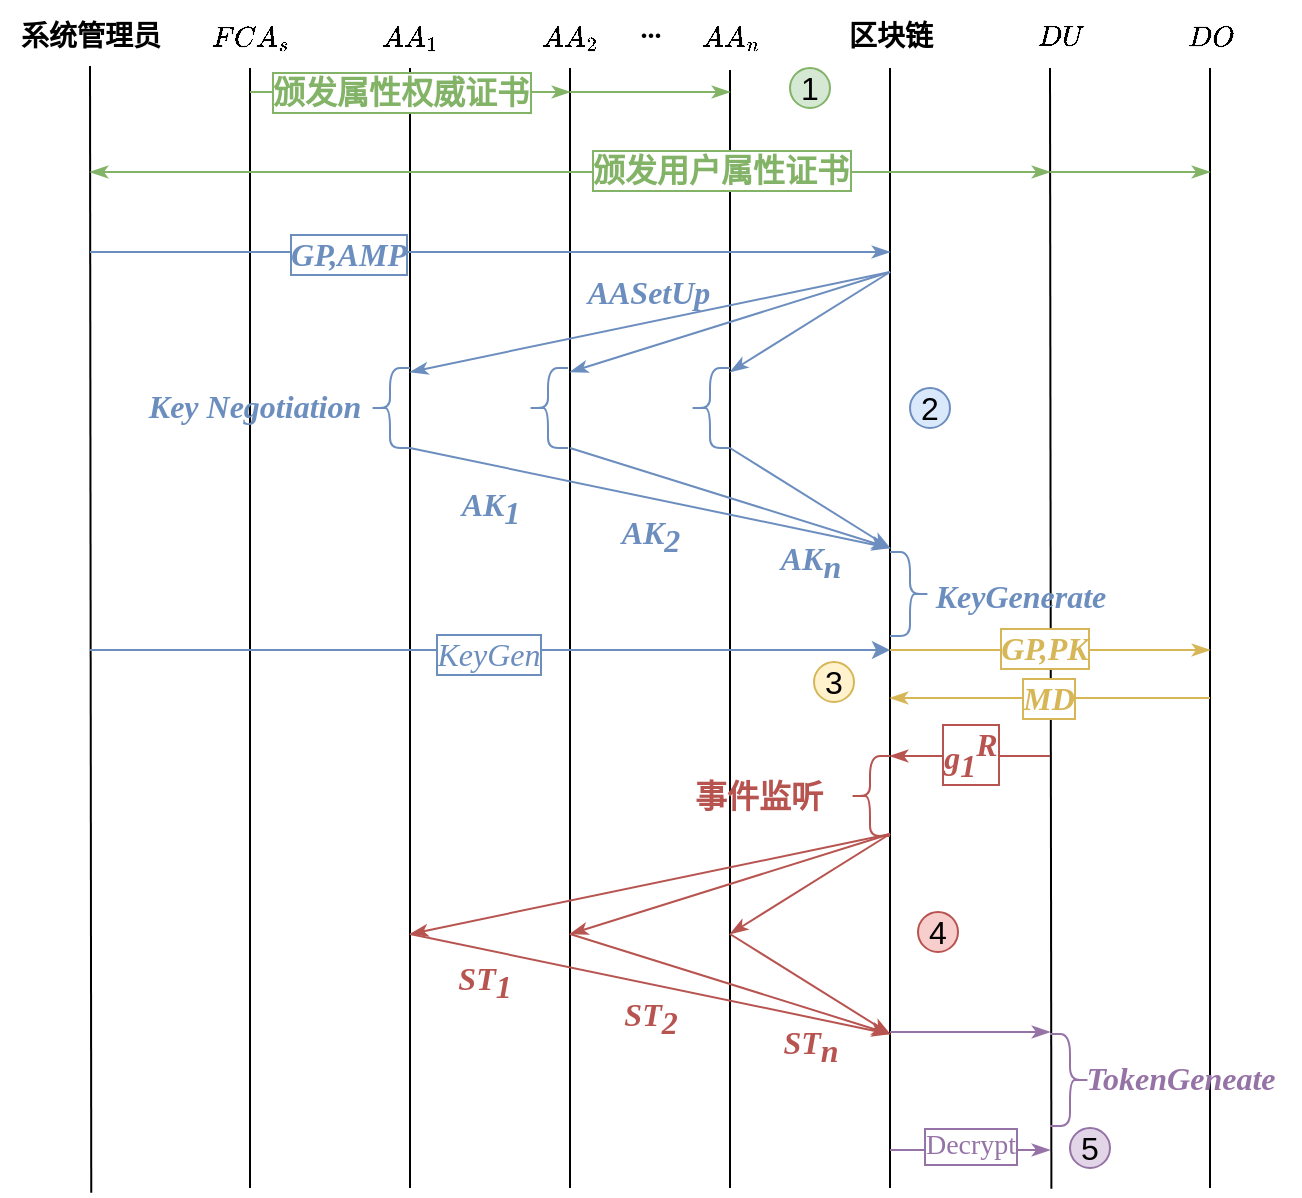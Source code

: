 <mxfile version="24.2.7" type="github">
  <diagram name="第 1 页" id="uIp9_sblfixBUAIgZwkg">
    <mxGraphModel dx="1751" dy="805" grid="1" gridSize="10" guides="1" tooltips="1" connect="1" arrows="1" fold="1" page="1" pageScale="1" pageWidth="827" pageHeight="1169" math="1" shadow="0">
      <root>
        <mxCell id="0" />
        <mxCell id="1" parent="0" />
        <mxCell id="2YJbEfZzeCw0bkBX_K2v-1" value="" style="endArrow=none;html=1;rounded=0;jumpStyle=sharp;endFill=0;fontFamily=Times New Roman;fontStyle=3;fontSize=16;" parent="1" edge="1">
          <mxGeometry width="50" height="50" relative="1" as="geometry">
            <mxPoint x="120" y="340" as="sourcePoint" />
            <mxPoint x="120" y="900" as="targetPoint" />
          </mxGeometry>
        </mxCell>
        <mxCell id="2YJbEfZzeCw0bkBX_K2v-4" value="" style="endArrow=none;html=1;rounded=0;jumpStyle=sharp;endFill=0;fontFamily=Times New Roman;fontStyle=3;fontSize=16;" parent="1" edge="1">
          <mxGeometry width="50" height="50" relative="1" as="geometry">
            <mxPoint x="360" y="341" as="sourcePoint" />
            <mxPoint x="360" y="900" as="targetPoint" />
          </mxGeometry>
        </mxCell>
        <mxCell id="2YJbEfZzeCw0bkBX_K2v-2" value="" style="endArrow=none;html=1;rounded=0;jumpStyle=sharp;endFill=0;fontFamily=Times New Roman;fontStyle=3;entryX=0.507;entryY=-0.02;entryDx=0;entryDy=0;entryPerimeter=0;fontSize=16;strokeWidth=1;" parent="1" edge="1">
          <mxGeometry width="50" height="50" relative="1" as="geometry">
            <mxPoint x="40" y="339" as="sourcePoint" />
            <mxPoint x="40.63" y="902.4" as="targetPoint" />
          </mxGeometry>
        </mxCell>
        <mxCell id="2YJbEfZzeCw0bkBX_K2v-3" value="" style="endArrow=none;html=1;rounded=0;jumpStyle=sharp;endFill=0;fontFamily=Times New Roman;fontStyle=3;fontSize=16;" parent="1" edge="1">
          <mxGeometry width="50" height="50" relative="1" as="geometry">
            <mxPoint x="280" y="340" as="sourcePoint" />
            <mxPoint x="280" y="900" as="targetPoint" />
          </mxGeometry>
        </mxCell>
        <mxCell id="2YJbEfZzeCw0bkBX_K2v-5" value="" style="endArrow=none;html=1;rounded=0;jumpStyle=sharp;endFill=0;fontFamily=Times New Roman;fontStyle=3;fontSize=16;" parent="1" edge="1">
          <mxGeometry width="50" height="50" relative="1" as="geometry">
            <mxPoint x="200" y="340" as="sourcePoint" />
            <mxPoint x="200" y="900" as="targetPoint" />
          </mxGeometry>
        </mxCell>
        <mxCell id="2YJbEfZzeCw0bkBX_K2v-6" value="" style="endArrow=none;html=1;rounded=0;jumpStyle=sharp;endFill=0;fontFamily=Times New Roman;fontStyle=3;fontSize=16;" parent="1" edge="1">
          <mxGeometry width="50" height="50" relative="1" as="geometry">
            <mxPoint x="440" y="340" as="sourcePoint" />
            <mxPoint x="440" y="900" as="targetPoint" />
          </mxGeometry>
        </mxCell>
        <mxCell id="2YJbEfZzeCw0bkBX_K2v-7" value="" style="endArrow=none;html=1;rounded=0;jumpStyle=sharp;endFill=0;fontFamily=Times New Roman;fontStyle=3;fontSize=16;" parent="1" edge="1">
          <mxGeometry width="50" height="50" relative="1" as="geometry">
            <mxPoint x="600" y="340" as="sourcePoint" />
            <mxPoint x="600" y="900" as="targetPoint" />
          </mxGeometry>
        </mxCell>
        <mxCell id="2YJbEfZzeCw0bkBX_K2v-8" value="" style="endArrow=none;html=1;rounded=0;jumpStyle=sharp;endFill=0;fontFamily=Times New Roman;fontStyle=3;entryX=0.51;entryY=-0.087;entryDx=0;entryDy=0;entryPerimeter=0;fontSize=16;" parent="1" edge="1">
          <mxGeometry width="50" height="50" relative="1" as="geometry">
            <mxPoint x="520" y="340" as="sourcePoint" />
            <mxPoint x="520.7" y="900.39" as="targetPoint" />
          </mxGeometry>
        </mxCell>
        <mxCell id="2YJbEfZzeCw0bkBX_K2v-10" value="" style="endArrow=classicThin;html=1;rounded=0;endFill=1;fontFamily=Times New Roman;fontStyle=3;fillColor=#d5e8d4;strokeColor=#82b366;fontSize=16;" parent="1" edge="1">
          <mxGeometry width="50" height="50" relative="1" as="geometry">
            <mxPoint x="120" y="352" as="sourcePoint" />
            <mxPoint x="280" y="352" as="targetPoint" />
          </mxGeometry>
        </mxCell>
        <mxCell id="2YJbEfZzeCw0bkBX_K2v-45" value="&lt;font style=&quot;font-style: normal; font-size: 16px;&quot; face=&quot;宋体&quot;&gt;颁发属性权威证书&lt;/font&gt;" style="edgeLabel;html=1;align=center;verticalAlign=middle;resizable=0;points=[];fontFamily=Times New Roman;fontStyle=3;fontColor=#82B366;fontSize=16;labelBorderColor=#82B366;" parent="2YJbEfZzeCw0bkBX_K2v-10" vertex="1" connectable="0">
          <mxGeometry x="-0.087" y="-2" relative="1" as="geometry">
            <mxPoint x="2" y="-2" as="offset" />
          </mxGeometry>
        </mxCell>
        <mxCell id="2YJbEfZzeCw0bkBX_K2v-11" value="" style="endArrow=classicThin;html=1;rounded=0;endFill=1;fontFamily=Times New Roman;fontStyle=3;fillColor=#d5e8d4;strokeColor=#82b366;fontSize=16;" parent="1" edge="1">
          <mxGeometry width="50" height="50" relative="1" as="geometry">
            <mxPoint x="280" y="352" as="sourcePoint" />
            <mxPoint x="360" y="352" as="targetPoint" />
          </mxGeometry>
        </mxCell>
        <mxCell id="2YJbEfZzeCw0bkBX_K2v-12" value="" style="endArrow=classicThin;html=1;rounded=0;endFill=1;fontFamily=Times New Roman;fontStyle=3;fillColor=#d5e8d4;strokeColor=#82b366;fontSize=16;" parent="1" edge="1">
          <mxGeometry width="50" height="50" relative="1" as="geometry">
            <mxPoint x="120" y="392" as="sourcePoint" />
            <mxPoint x="520" y="392" as="targetPoint" />
          </mxGeometry>
        </mxCell>
        <mxCell id="2YJbEfZzeCw0bkBX_K2v-46" value="&lt;font style=&quot;font-style: normal; font-size: 16px;&quot; face=&quot;宋体&quot;&gt;颁发用户属性证书&lt;/font&gt;" style="edgeLabel;html=1;align=center;verticalAlign=middle;resizable=0;points=[];fontFamily=Times New Roman;fontStyle=3;fontColor=#82B366;fontSize=16;labelBorderColor=#82B366;" parent="2YJbEfZzeCw0bkBX_K2v-12" vertex="1" connectable="0">
          <mxGeometry x="0.34" relative="1" as="geometry">
            <mxPoint x="-33" y="-1" as="offset" />
          </mxGeometry>
        </mxCell>
        <mxCell id="2YJbEfZzeCw0bkBX_K2v-13" value="" style="endArrow=classicThin;html=1;rounded=0;endFill=1;fontFamily=Times New Roman;fontStyle=3;fillColor=#d5e8d4;strokeColor=#82b366;fontSize=16;" parent="1" edge="1">
          <mxGeometry width="50" height="50" relative="1" as="geometry">
            <mxPoint x="520" y="392" as="sourcePoint" />
            <mxPoint x="600" y="392" as="targetPoint" />
          </mxGeometry>
        </mxCell>
        <mxCell id="2YJbEfZzeCw0bkBX_K2v-16" value="" style="endArrow=classicThin;html=1;rounded=0;endFill=1;fontFamily=Times New Roman;fontStyle=3;fillColor=#dae8fc;strokeColor=#6c8ebf;fontSize=16;" parent="1" edge="1">
          <mxGeometry width="50" height="50" relative="1" as="geometry">
            <mxPoint x="40" y="432" as="sourcePoint" />
            <mxPoint x="440" y="432" as="targetPoint" />
          </mxGeometry>
        </mxCell>
        <mxCell id="2YJbEfZzeCw0bkBX_K2v-47" value="GP,AMP" style="edgeLabel;html=1;align=center;verticalAlign=middle;resizable=0;points=[];fontFamily=Times New Roman;fontStyle=3;fontColor=#6c8ebf;fontSize=16;labelBorderColor=#6C8EBF;" parent="2YJbEfZzeCw0bkBX_K2v-16" vertex="1" connectable="0">
          <mxGeometry x="-0.355" y="-1" relative="1" as="geometry">
            <mxPoint as="offset" />
          </mxGeometry>
        </mxCell>
        <mxCell id="2YJbEfZzeCw0bkBX_K2v-17" value="" style="endArrow=classicThin;html=1;rounded=0;endFill=1;fontFamily=Times New Roman;fontStyle=3;fillColor=#dae8fc;strokeColor=#6c8ebf;fontSize=16;" parent="1" edge="1">
          <mxGeometry width="50" height="50" relative="1" as="geometry">
            <mxPoint x="440" y="442" as="sourcePoint" />
            <mxPoint x="200" y="492" as="targetPoint" />
          </mxGeometry>
        </mxCell>
        <mxCell id="2YJbEfZzeCw0bkBX_K2v-18" value="" style="endArrow=classicThin;html=1;rounded=0;endFill=1;fontFamily=Times New Roman;fontStyle=3;fillColor=#dae8fc;strokeColor=#6c8ebf;fontSize=16;" parent="1" edge="1">
          <mxGeometry width="50" height="50" relative="1" as="geometry">
            <mxPoint x="440" y="442" as="sourcePoint" />
            <mxPoint x="280" y="492" as="targetPoint" />
          </mxGeometry>
        </mxCell>
        <mxCell id="2YJbEfZzeCw0bkBX_K2v-19" value="" style="endArrow=classicThin;html=1;rounded=0;endFill=1;fontFamily=Times New Roman;fontStyle=3;fillColor=#dae8fc;strokeColor=#6c8ebf;fontSize=16;" parent="1" edge="1">
          <mxGeometry width="50" height="50" relative="1" as="geometry">
            <mxPoint x="440" y="442" as="sourcePoint" />
            <mxPoint x="360" y="492" as="targetPoint" />
          </mxGeometry>
        </mxCell>
        <mxCell id="2YJbEfZzeCw0bkBX_K2v-20" value="" style="endArrow=classicThin;html=1;rounded=0;endFill=1;fontFamily=Times New Roman;fontStyle=3;fillColor=#dae8fc;strokeColor=#6c8ebf;fontSize=16;" parent="1" edge="1">
          <mxGeometry width="50" height="50" relative="1" as="geometry">
            <mxPoint x="200" y="530" as="sourcePoint" />
            <mxPoint x="440" y="580" as="targetPoint" />
          </mxGeometry>
        </mxCell>
        <mxCell id="2YJbEfZzeCw0bkBX_K2v-21" value="" style="endArrow=classicThin;html=1;rounded=0;endFill=1;fontFamily=Times New Roman;fontStyle=3;fillColor=#dae8fc;strokeColor=#6c8ebf;fontSize=16;" parent="1" edge="1">
          <mxGeometry width="50" height="50" relative="1" as="geometry">
            <mxPoint x="280" y="530" as="sourcePoint" />
            <mxPoint x="440" y="580" as="targetPoint" />
          </mxGeometry>
        </mxCell>
        <mxCell id="2YJbEfZzeCw0bkBX_K2v-22" value="" style="endArrow=classicThin;html=1;rounded=0;endFill=1;fontFamily=Times New Roman;fontStyle=3;fillColor=#dae8fc;strokeColor=#6c8ebf;fontSize=16;" parent="1" edge="1">
          <mxGeometry width="50" height="50" relative="1" as="geometry">
            <mxPoint x="360" y="530" as="sourcePoint" />
            <mxPoint x="440" y="580" as="targetPoint" />
          </mxGeometry>
        </mxCell>
        <mxCell id="2YJbEfZzeCw0bkBX_K2v-23" value="" style="endArrow=classicThin;html=1;rounded=0;endFill=1;fontFamily=Times New Roman;fontStyle=3;fillColor=#fff2cc;strokeColor=#d6b656;fontSize=16;" parent="1" edge="1">
          <mxGeometry width="50" height="50" relative="1" as="geometry">
            <mxPoint x="440" y="631" as="sourcePoint" />
            <mxPoint x="600" y="631" as="targetPoint" />
          </mxGeometry>
        </mxCell>
        <mxCell id="2YJbEfZzeCw0bkBX_K2v-53" value="GP,PK" style="edgeLabel;html=1;align=center;verticalAlign=middle;resizable=0;points=[];fontFamily=Times New Roman;fontStyle=3;fontColor=#d6b656;fontSize=16;labelBackgroundColor=default;labelBorderColor=#D6B656;" parent="2YJbEfZzeCw0bkBX_K2v-23" vertex="1" connectable="0">
          <mxGeometry x="0.412" y="1" relative="1" as="geometry">
            <mxPoint x="-36" as="offset" />
          </mxGeometry>
        </mxCell>
        <mxCell id="2YJbEfZzeCw0bkBX_K2v-24" value="" style="endArrow=classicThin;html=1;rounded=0;endFill=1;fontFamily=Times New Roman;fontStyle=3;fillColor=#f8cecc;strokeColor=#b85450;fontColor=#B85450;fontSize=16;" parent="1" edge="1">
          <mxGeometry width="50" height="50" relative="1" as="geometry">
            <mxPoint x="520" y="684" as="sourcePoint" />
            <mxPoint x="440" y="684" as="targetPoint" />
          </mxGeometry>
        </mxCell>
        <mxCell id="2YJbEfZzeCw0bkBX_K2v-66" value="g&lt;sub style=&quot;font-size: 16px;&quot;&gt;1&lt;/sub&gt;&lt;sup style=&quot;font-size: 16px;&quot;&gt;R&lt;/sup&gt;" style="edgeLabel;html=1;align=center;verticalAlign=middle;resizable=0;points=[];fontFamily=Times New Roman;fontStyle=3;fontColor=#B85450;fontSize=16;labelBorderColor=#B85450;" parent="2YJbEfZzeCw0bkBX_K2v-24" vertex="1" connectable="0">
          <mxGeometry y="-1" relative="1" as="geometry">
            <mxPoint as="offset" />
          </mxGeometry>
        </mxCell>
        <mxCell id="2YJbEfZzeCw0bkBX_K2v-25" value="" style="endArrow=classicThin;html=1;rounded=0;endFill=1;fontFamily=Times New Roman;fontStyle=3;fontColor=#B85450;fillColor=#f8cecc;strokeColor=#b85450;fontSize=16;" parent="1" edge="1">
          <mxGeometry width="50" height="50" relative="1" as="geometry">
            <mxPoint x="440" y="723" as="sourcePoint" />
            <mxPoint x="200" y="773" as="targetPoint" />
          </mxGeometry>
        </mxCell>
        <mxCell id="2YJbEfZzeCw0bkBX_K2v-26" value="" style="endArrow=classicThin;html=1;rounded=0;endFill=1;fontFamily=Times New Roman;fontStyle=3;fontColor=#B85450;fillColor=#f8cecc;strokeColor=#b85450;fontSize=16;" parent="1" edge="1">
          <mxGeometry width="50" height="50" relative="1" as="geometry">
            <mxPoint x="440" y="723" as="sourcePoint" />
            <mxPoint x="280" y="773" as="targetPoint" />
          </mxGeometry>
        </mxCell>
        <mxCell id="2YJbEfZzeCw0bkBX_K2v-27" value="" style="endArrow=classicThin;html=1;rounded=0;endFill=1;fontFamily=Times New Roman;fontStyle=3;fontColor=#B85450;fillColor=#f8cecc;strokeColor=#b85450;fontSize=16;" parent="1" edge="1">
          <mxGeometry width="50" height="50" relative="1" as="geometry">
            <mxPoint x="440" y="723" as="sourcePoint" />
            <mxPoint x="360" y="773" as="targetPoint" />
          </mxGeometry>
        </mxCell>
        <mxCell id="2YJbEfZzeCw0bkBX_K2v-28" value="" style="endArrow=classicThin;html=1;rounded=0;endFill=1;fontFamily=Times New Roman;fontStyle=3;fontColor=#B85450;fillColor=#f8cecc;strokeColor=#b85450;fontSize=16;" parent="1" edge="1">
          <mxGeometry width="50" height="50" relative="1" as="geometry">
            <mxPoint x="360" y="773" as="sourcePoint" />
            <mxPoint x="440" y="823" as="targetPoint" />
          </mxGeometry>
        </mxCell>
        <mxCell id="2YJbEfZzeCw0bkBX_K2v-29" value="" style="endArrow=classicThin;html=1;rounded=0;endFill=1;fontFamily=Times New Roman;fontStyle=3;fontColor=#B85450;fillColor=#f8cecc;strokeColor=#b85450;fontSize=16;" parent="1" edge="1">
          <mxGeometry width="50" height="50" relative="1" as="geometry">
            <mxPoint x="280" y="773" as="sourcePoint" />
            <mxPoint x="440" y="823" as="targetPoint" />
          </mxGeometry>
        </mxCell>
        <mxCell id="2YJbEfZzeCw0bkBX_K2v-30" value="" style="endArrow=classicThin;html=1;rounded=0;endFill=1;fontFamily=Times New Roman;fontStyle=3;fontColor=#B85450;fillColor=#f8cecc;strokeColor=#b85450;fontSize=16;" parent="1" edge="1">
          <mxGeometry width="50" height="50" relative="1" as="geometry">
            <mxPoint x="200" y="773" as="sourcePoint" />
            <mxPoint x="440" y="823" as="targetPoint" />
          </mxGeometry>
        </mxCell>
        <mxCell id="2YJbEfZzeCw0bkBX_K2v-31" value="" style="endArrow=classicThin;html=1;rounded=0;endFill=1;fontFamily=Times New Roman;fontStyle=0;fillColor=#e1d5e7;strokeColor=#9673a6;fontSize=14;" parent="1" edge="1">
          <mxGeometry width="50" height="50" relative="1" as="geometry">
            <mxPoint x="440" y="881" as="sourcePoint" />
            <mxPoint x="520" y="881" as="targetPoint" />
          </mxGeometry>
        </mxCell>
        <mxCell id="2YJbEfZzeCw0bkBX_K2v-67" value="Decrypt" style="edgeLabel;html=1;align=center;verticalAlign=middle;resizable=0;points=[];fontFamily=Times New Roman;fontStyle=0;fontColor=#9673a6;fontSize=14;labelBorderColor=#9673a6;" parent="2YJbEfZzeCw0bkBX_K2v-31" vertex="1" connectable="0">
          <mxGeometry x="0.1" y="-1" relative="1" as="geometry">
            <mxPoint x="-4" y="-3" as="offset" />
          </mxGeometry>
        </mxCell>
        <mxCell id="2YJbEfZzeCw0bkBX_K2v-34" value="$$FCA_s$$" style="text;html=1;align=center;verticalAlign=middle;resizable=0;points=[];autosize=1;strokeColor=none;fillColor=none;fontFamily=Times New Roman;fontStyle=1;fontSize=14;" parent="1" vertex="1">
          <mxGeometry x="75" y="310" width="90" height="30" as="geometry" />
        </mxCell>
        <mxCell id="2YJbEfZzeCw0bkBX_K2v-37" value="$$AA_1$$" style="text;html=1;align=center;verticalAlign=middle;resizable=0;points=[];autosize=1;strokeColor=none;fillColor=none;fontFamily=Times New Roman;fontStyle=1;fontSize=14;" parent="1" vertex="1">
          <mxGeometry x="155" y="310" width="90" height="30" as="geometry" />
        </mxCell>
        <mxCell id="2YJbEfZzeCw0bkBX_K2v-38" value="$$AA_2$$" style="text;html=1;align=center;verticalAlign=middle;resizable=0;points=[];autosize=1;strokeColor=none;fillColor=none;fontFamily=Times New Roman;fontStyle=1;fontSize=14;" parent="1" vertex="1">
          <mxGeometry x="235" y="310" width="90" height="30" as="geometry" />
        </mxCell>
        <mxCell id="2YJbEfZzeCw0bkBX_K2v-39" value="$$AA_n$$" style="text;html=1;align=center;verticalAlign=middle;resizable=0;points=[];autosize=1;strokeColor=none;fillColor=none;fontFamily=Times New Roman;fontStyle=1;fontSize=14;" parent="1" vertex="1">
          <mxGeometry x="315" y="310" width="90" height="30" as="geometry" />
        </mxCell>
        <mxCell id="2YJbEfZzeCw0bkBX_K2v-40" value="..." style="text;html=1;align=center;verticalAlign=middle;resizable=0;points=[];autosize=1;strokeColor=none;fillColor=none;fontFamily=Times New Roman;fontStyle=1;fontSize=14;" parent="1" vertex="1">
          <mxGeometry x="305" y="306" width="30" height="30" as="geometry" />
        </mxCell>
        <mxCell id="2YJbEfZzeCw0bkBX_K2v-41" value="区块链" style="text;html=1;align=center;verticalAlign=middle;resizable=0;points=[];autosize=1;strokeColor=none;fillColor=none;fontFamily=宋体;fontStyle=1;fontSize=14;" parent="1" vertex="1">
          <mxGeometry x="405" y="310" width="70" height="30" as="geometry" />
        </mxCell>
        <mxCell id="2YJbEfZzeCw0bkBX_K2v-43" value="&lt;span style=&quot;font-family: &amp;quot;Times New Roman&amp;quot;;&quot;&gt;$$DO$$&lt;/span&gt;" style="text;html=1;align=center;verticalAlign=middle;resizable=0;points=[];autosize=1;strokeColor=none;fillColor=none;fontFamily=宋体;fontStyle=1;fontSize=14;" parent="1" vertex="1">
          <mxGeometry x="565" y="310" width="70" height="30" as="geometry" />
        </mxCell>
        <mxCell id="2YJbEfZzeCw0bkBX_K2v-48" value="AK&lt;sub style=&quot;font-size: 16px;&quot;&gt;1&lt;/sub&gt;" style="text;html=1;align=center;verticalAlign=middle;resizable=0;points=[];autosize=1;fontFamily=Times New Roman;fontStyle=3;fontColor=#6c8ebf;fontSize=16;" parent="1" vertex="1">
          <mxGeometry x="215" y="540" width="50" height="40" as="geometry" />
        </mxCell>
        <mxCell id="2YJbEfZzeCw0bkBX_K2v-49" value="AK&lt;sub style=&quot;font-size: 16px;&quot;&gt;2&lt;/sub&gt;" style="text;html=1;align=center;verticalAlign=middle;resizable=0;points=[];autosize=1;strokeColor=none;fillColor=none;fontFamily=Times New Roman;fontStyle=3;fontColor=#6c8ebf;fontSize=16;" parent="1" vertex="1">
          <mxGeometry x="295" y="554" width="50" height="40" as="geometry" />
        </mxCell>
        <mxCell id="2YJbEfZzeCw0bkBX_K2v-50" value="AK&lt;span style=&quot;font-size: 16px;&quot;&gt;&lt;sub style=&quot;font-size: 16px;&quot;&gt;n&lt;/sub&gt;&lt;/span&gt;" style="text;html=1;align=center;verticalAlign=middle;resizable=0;points=[];autosize=1;strokeColor=none;fillColor=none;fontFamily=Times New Roman;fontStyle=3;fontColor=#6c8ebf;fontSize=16;" parent="1" vertex="1">
          <mxGeometry x="375" y="567" width="50" height="40" as="geometry" />
        </mxCell>
        <mxCell id="2YJbEfZzeCw0bkBX_K2v-51" value="" style="shape=curlyBracket;whiteSpace=wrap;html=1;rounded=1;flipH=1;labelPosition=right;verticalLabelPosition=middle;align=left;verticalAlign=middle;size=0.5;fontFamily=Times New Roman;fontStyle=3;fillColor=#dae8fc;strokeColor=#6c8ebf;fontSize=16;" parent="1" vertex="1">
          <mxGeometry x="440" y="582" width="20" height="42" as="geometry" />
        </mxCell>
        <mxCell id="2YJbEfZzeCw0bkBX_K2v-52" value="&lt;font color=&quot;#6c8ebf&quot; style=&quot;font-size: 16px;&quot;&gt;KeyGenerate&lt;/font&gt;" style="text;html=1;align=center;verticalAlign=middle;resizable=0;points=[];autosize=1;strokeColor=none;fillColor=none;fontFamily=Times New Roman;fontStyle=3;fontSize=16;" parent="1" vertex="1">
          <mxGeometry x="450" y="589" width="110" height="30" as="geometry" />
        </mxCell>
        <mxCell id="2YJbEfZzeCw0bkBX_K2v-56" value="" style="shape=curlyBracket;whiteSpace=wrap;html=1;rounded=1;labelPosition=left;verticalLabelPosition=middle;align=right;verticalAlign=middle;fontFamily=Times New Roman;fontStyle=3;fillColor=#f8cecc;strokeColor=#b85450;fontSize=16;" parent="1" vertex="1">
          <mxGeometry x="420" y="684" width="20" height="40" as="geometry" />
        </mxCell>
        <mxCell id="2YJbEfZzeCw0bkBX_K2v-57" value="&lt;font style=&quot;font-style: normal; font-size: 16px;&quot; face=&quot;宋体&quot;&gt;事件监听&lt;/font&gt;" style="text;html=1;align=center;verticalAlign=middle;resizable=0;points=[];autosize=1;strokeColor=none;fillColor=none;fontFamily=Times New Roman;fontStyle=3;fontColor=#B85450;fontSize=16;" parent="1" vertex="1">
          <mxGeometry x="329" y="689" width="90" height="30" as="geometry" />
        </mxCell>
        <mxCell id="2YJbEfZzeCw0bkBX_K2v-58" value="ST&lt;sub style=&quot;font-size: 16px;&quot;&gt;1&lt;/sub&gt;" style="text;html=1;align=center;verticalAlign=middle;resizable=0;points=[];autosize=1;strokeColor=none;fillColor=none;fontFamily=Times New Roman;fontStyle=3;fontColor=#B85450;fontSize=16;" parent="1" vertex="1">
          <mxGeometry x="212" y="777" width="50" height="40" as="geometry" />
        </mxCell>
        <mxCell id="2YJbEfZzeCw0bkBX_K2v-60" value="ST&lt;sub style=&quot;font-size: 16px;&quot;&gt;2&lt;/sub&gt;" style="text;html=1;align=center;verticalAlign=middle;resizable=0;points=[];autosize=1;strokeColor=none;fillColor=none;fontFamily=Times New Roman;fontStyle=3;fontColor=#B85450;fontSize=16;" parent="1" vertex="1">
          <mxGeometry x="295" y="795" width="50" height="40" as="geometry" />
        </mxCell>
        <mxCell id="2YJbEfZzeCw0bkBX_K2v-61" value="ST&lt;sub style=&quot;font-size: 16px;&quot;&gt;n&lt;/sub&gt;" style="text;html=1;align=center;verticalAlign=middle;resizable=0;points=[];autosize=1;strokeColor=none;fillColor=none;fontFamily=Times New Roman;fontStyle=3;fontColor=#B85450;fontSize=16;" parent="1" vertex="1">
          <mxGeometry x="375" y="809" width="50" height="40" as="geometry" />
        </mxCell>
        <mxCell id="2YJbEfZzeCw0bkBX_K2v-63" value="" style="shape=curlyBracket;whiteSpace=wrap;html=1;rounded=1;flipH=1;labelPosition=right;verticalLabelPosition=middle;align=left;verticalAlign=middle;size=0.5;fontFamily=Times New Roman;fontStyle=3;fillColor=#e1d5e7;strokeColor=#9673a6;fontSize=16;" parent="1" vertex="1">
          <mxGeometry x="520" y="823" width="20" height="46" as="geometry" />
        </mxCell>
        <mxCell id="2YJbEfZzeCw0bkBX_K2v-64" value="TokenGeneate" style="text;html=1;align=center;verticalAlign=middle;resizable=0;points=[];autosize=1;fontFamily=Times New Roman;fontStyle=3;fontSize=16;fontColor=#9673a6;" parent="1" vertex="1">
          <mxGeometry x="525" y="830" width="120" height="30" as="geometry" />
        </mxCell>
        <mxCell id="2YJbEfZzeCw0bkBX_K2v-68" value="" style="endArrow=classicThin;html=1;rounded=0;endFill=1;fontFamily=Times New Roman;fontStyle=3;fillColor=#fff2cc;strokeColor=#d6b656;fontSize=16;" parent="1" edge="1">
          <mxGeometry width="50" height="50" relative="1" as="geometry">
            <mxPoint x="600" y="655" as="sourcePoint" />
            <mxPoint x="440" y="655" as="targetPoint" />
          </mxGeometry>
        </mxCell>
        <mxCell id="2YJbEfZzeCw0bkBX_K2v-69" value="MD" style="edgeLabel;html=1;align=center;verticalAlign=middle;resizable=0;points=[];fontFamily=Times New Roman;fontStyle=3;fontColor=#D6B656;fontSize=16;labelBorderColor=#D6B656;" parent="2YJbEfZzeCw0bkBX_K2v-68" vertex="1" connectable="0">
          <mxGeometry x="-0.024" y="2" relative="1" as="geometry">
            <mxPoint x="-3" y="-2" as="offset" />
          </mxGeometry>
        </mxCell>
        <mxCell id="2YJbEfZzeCw0bkBX_K2v-71" value="" style="shape=curlyBracket;html=1;rounded=1;labelPosition=left;verticalLabelPosition=middle;align=right;verticalAlign=middle;fontFamily=Times New Roman;fontStyle=3;fillColor=#dae8fc;strokeColor=#6c8ebf;fontColor=#6c8ebf;fontSize=16;" parent="1" vertex="1">
          <mxGeometry x="180" y="490" width="20" height="40" as="geometry" />
        </mxCell>
        <mxCell id="2YJbEfZzeCw0bkBX_K2v-72" value="" style="shape=curlyBracket;html=1;rounded=1;labelPosition=left;verticalLabelPosition=middle;align=right;verticalAlign=middle;fontFamily=Times New Roman;fontStyle=3;fillColor=#dae8fc;strokeColor=#6c8ebf;fontColor=#6c8ebf;fontSize=16;" parent="1" vertex="1">
          <mxGeometry x="259" y="490" width="20" height="40" as="geometry" />
        </mxCell>
        <mxCell id="2YJbEfZzeCw0bkBX_K2v-74" value="" style="shape=curlyBracket;html=1;rounded=1;labelPosition=left;verticalLabelPosition=middle;align=right;verticalAlign=middle;fontFamily=Times New Roman;fontStyle=3;fillColor=#dae8fc;strokeColor=#6c8ebf;fontColor=#6c8ebf;fontSize=16;" parent="1" vertex="1">
          <mxGeometry x="340" y="490" width="20" height="40" as="geometry" />
        </mxCell>
        <mxCell id="2YJbEfZzeCw0bkBX_K2v-78" value="1" style="ellipse;whiteSpace=wrap;html=1;fillColor=#d5e8d4;strokeColor=#82b366;fontSize=16;" parent="1" vertex="1">
          <mxGeometry x="390" y="340" width="20" height="20" as="geometry" />
        </mxCell>
        <mxCell id="2YJbEfZzeCw0bkBX_K2v-79" value="2" style="ellipse;whiteSpace=wrap;html=1;fillColor=#dae8fc;strokeColor=#6c8ebf;fontSize=16;" parent="1" vertex="1">
          <mxGeometry x="450" y="500" width="20" height="20" as="geometry" />
        </mxCell>
        <mxCell id="2YJbEfZzeCw0bkBX_K2v-80" value="3" style="ellipse;whiteSpace=wrap;html=1;fillColor=#fff2cc;strokeColor=#d6b656;fontSize=16;" parent="1" vertex="1">
          <mxGeometry x="402" y="637" width="20" height="20" as="geometry" />
        </mxCell>
        <mxCell id="2YJbEfZzeCw0bkBX_K2v-81" value="4" style="ellipse;whiteSpace=wrap;html=1;fillColor=#f8cecc;strokeColor=#b85450;fontSize=16;" parent="1" vertex="1">
          <mxGeometry x="454" y="762" width="20" height="20" as="geometry" />
        </mxCell>
        <mxCell id="2YJbEfZzeCw0bkBX_K2v-82" value="5" style="ellipse;whiteSpace=wrap;html=1;fillColor=#e1d5e7;strokeColor=#9673a6;fontSize=16;" parent="1" vertex="1">
          <mxGeometry x="530" y="870" width="20" height="20" as="geometry" />
        </mxCell>
        <mxCell id="2YJbEfZzeCw0bkBX_K2v-83" value="&lt;font style=&quot;font-size: 16px;&quot; face=&quot;Times New Roman&quot; color=&quot;#6c8ebf&quot;&gt;&lt;i style=&quot;font-size: 16px;&quot;&gt;&lt;b style=&quot;font-size: 16px;&quot;&gt;Key Negotiation&lt;/b&gt;&lt;/i&gt;&lt;/font&gt;" style="text;html=1;align=center;verticalAlign=middle;resizable=0;points=[];autosize=1;strokeColor=none;fillColor=none;fontSize=16;" parent="1" vertex="1">
          <mxGeometry x="57" y="494" width="130" height="30" as="geometry" />
        </mxCell>
        <mxCell id="2YJbEfZzeCw0bkBX_K2v-85" value="" style="endArrow=classicThin;html=1;rounded=0;endFill=1;fillColor=#d5e8d4;strokeColor=#82b366;fontSize=16;" parent="1" edge="1">
          <mxGeometry width="50" height="50" relative="1" as="geometry">
            <mxPoint x="120" y="392" as="sourcePoint" />
            <mxPoint x="40" y="392" as="targetPoint" />
          </mxGeometry>
        </mxCell>
        <mxCell id="SBpCEvWJhNtqc0kfGiNu-1" value="" style="endArrow=classic;html=1;rounded=0;fillColor=#dae8fc;strokeColor=#6C8EBF;fontSize=16;" parent="1" edge="1">
          <mxGeometry width="50" height="50" relative="1" as="geometry">
            <mxPoint x="40" y="631" as="sourcePoint" />
            <mxPoint x="440" y="631" as="targetPoint" />
          </mxGeometry>
        </mxCell>
        <mxCell id="SBpCEvWJhNtqc0kfGiNu-3" value="KeyGen" style="edgeLabel;html=1;align=center;verticalAlign=middle;resizable=0;points=[];labelBorderColor=#6C8EBF;fontColor=#6C8EBF;fontStyle=2;fontFamily=Times New Roman;fontSize=16;" parent="SBpCEvWJhNtqc0kfGiNu-1" vertex="1" connectable="0">
          <mxGeometry x="-0.006" y="-2" relative="1" as="geometry">
            <mxPoint as="offset" />
          </mxGeometry>
        </mxCell>
        <mxCell id="hFGdiXI_Q_og7QuC66ej-4" value="" style="endArrow=classicThin;html=1;rounded=0;endFill=1;fontFamily=Times New Roman;fontStyle=3;fontColor=#B85450;fillColor=#e1d5e7;strokeColor=#9673a6;fontSize=16;" parent="1" edge="1">
          <mxGeometry width="50" height="50" relative="1" as="geometry">
            <mxPoint x="440" y="822" as="sourcePoint" />
            <mxPoint x="520" y="822" as="targetPoint" />
          </mxGeometry>
        </mxCell>
        <mxCell id="hFGdiXI_Q_og7QuC66ej-5" value="&lt;i style=&quot;font-size: 16px;&quot;&gt;&lt;font style=&quot;font-size: 16px;&quot; face=&quot;Times New Roman&quot;&gt;&lt;b style=&quot;font-size: 16px;&quot;&gt;AASetUp&lt;/b&gt;&lt;/font&gt;&lt;/i&gt;" style="text;html=1;align=center;verticalAlign=middle;resizable=0;points=[];autosize=1;strokeColor=none;fillColor=none;fontColor=#6c8ebf;fontSize=16;" parent="1" vertex="1">
          <mxGeometry x="279" y="437" width="80" height="30" as="geometry" />
        </mxCell>
        <mxCell id="GmX3NOuAIYP61T_0p9yg-1" value="&lt;font face=&quot;宋体&quot;&gt;系统管理员&lt;/font&gt;" style="text;html=1;align=center;verticalAlign=middle;resizable=0;points=[];autosize=1;strokeColor=none;fillColor=none;fontFamily=Times New Roman;fontStyle=1;fontSize=14;" vertex="1" parent="1">
          <mxGeometry x="-5" y="310" width="90" height="30" as="geometry" />
        </mxCell>
        <mxCell id="GmX3NOuAIYP61T_0p9yg-3" value="&lt;span style=&quot;font-family: &amp;quot;Times New Roman&amp;quot;;&quot;&gt;$$DU$$&lt;/span&gt;" style="text;html=1;align=center;verticalAlign=middle;resizable=0;points=[];autosize=1;strokeColor=none;fillColor=none;fontFamily=宋体;fontStyle=1;fontSize=14;" vertex="1" parent="1">
          <mxGeometry x="490" y="310" width="70" height="30" as="geometry" />
        </mxCell>
      </root>
    </mxGraphModel>
  </diagram>
</mxfile>
